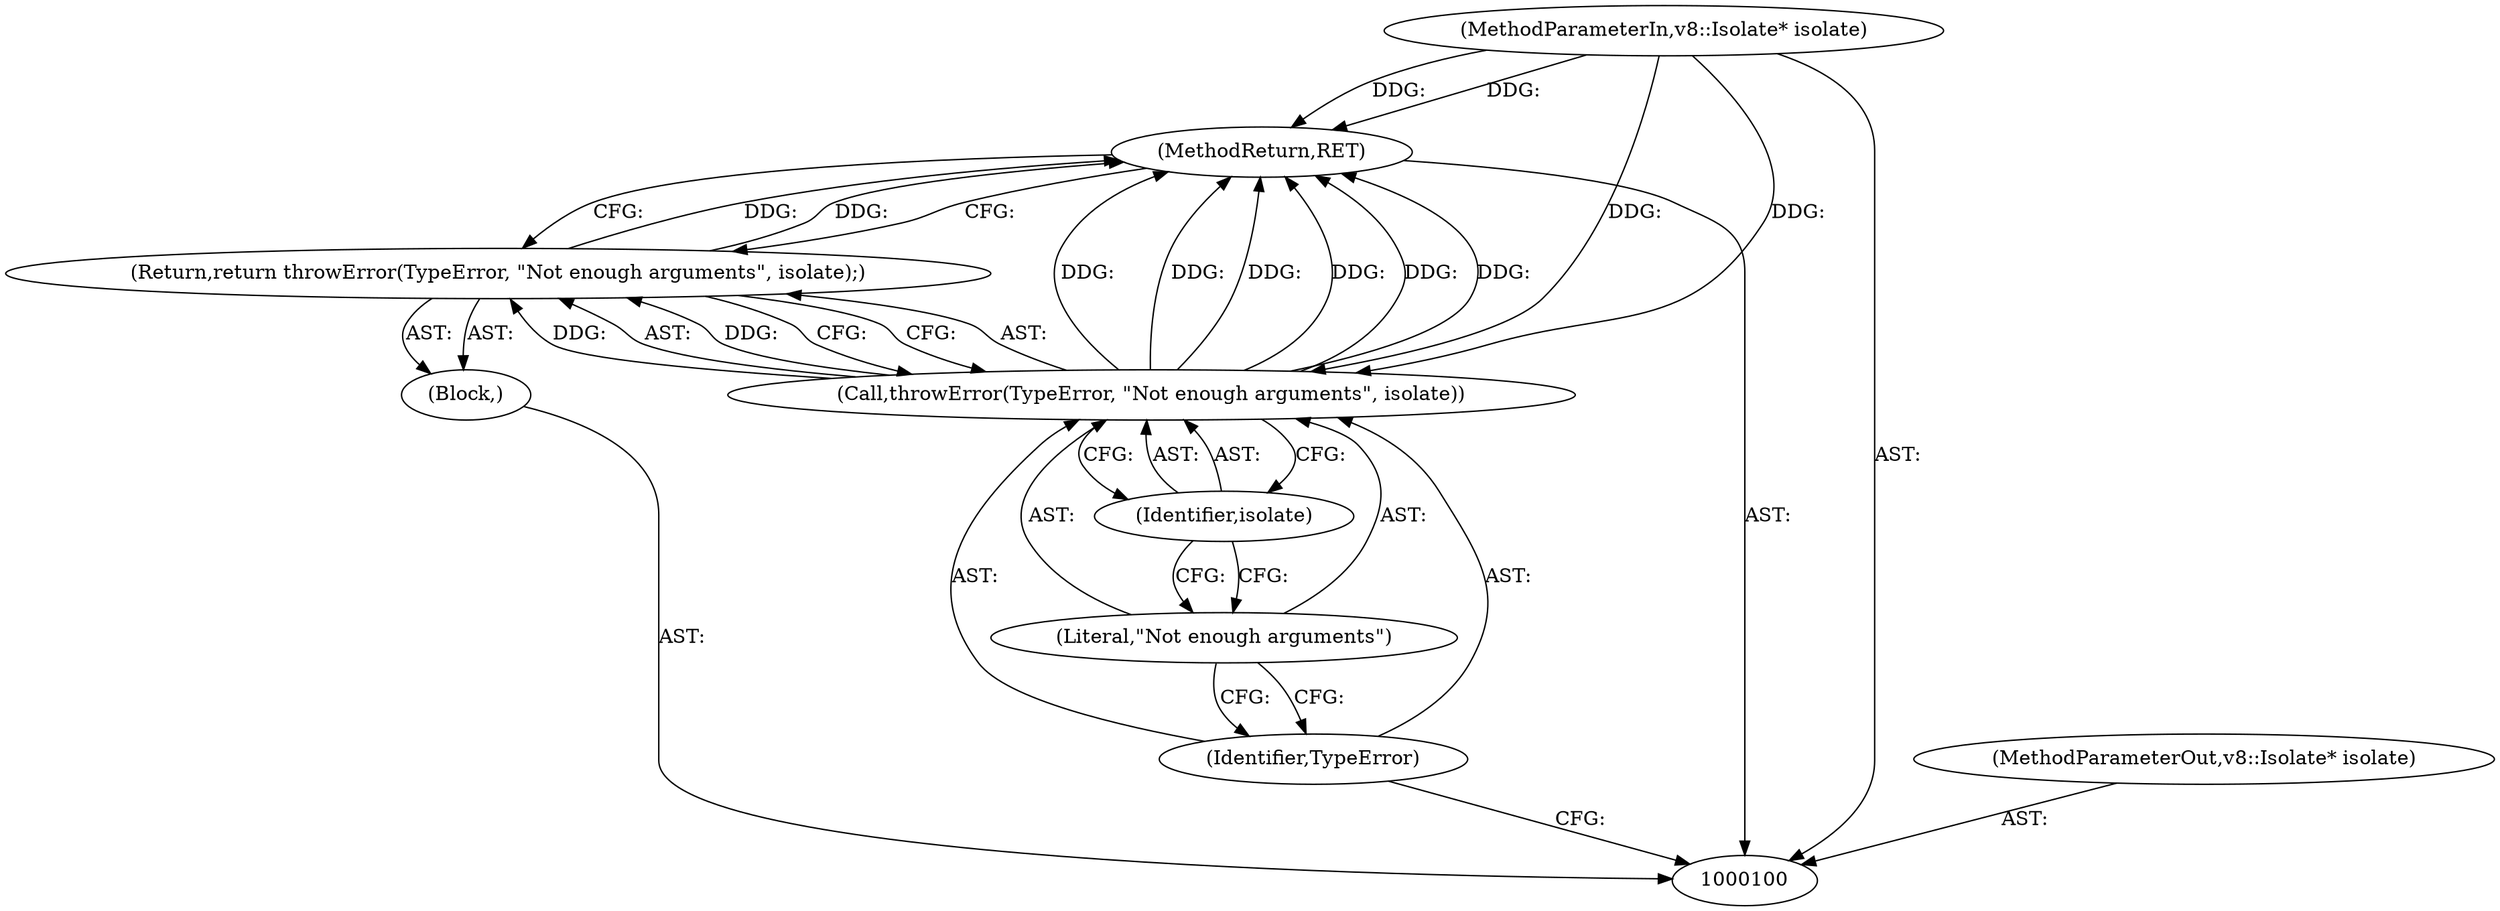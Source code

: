 digraph "0_Chrome_e9372a1bfd3588a80fcf49aa07321f0971dd6091_44" {
"1000108" [label="(MethodReturn,RET)"];
"1000101" [label="(MethodParameterIn,v8::Isolate* isolate)"];
"1000121" [label="(MethodParameterOut,v8::Isolate* isolate)"];
"1000102" [label="(Block,)"];
"1000104" [label="(Call,throwError(TypeError, \"Not enough arguments\", isolate))"];
"1000105" [label="(Identifier,TypeError)"];
"1000106" [label="(Literal,\"Not enough arguments\")"];
"1000103" [label="(Return,return throwError(TypeError, \"Not enough arguments\", isolate);)"];
"1000107" [label="(Identifier,isolate)"];
"1000108" -> "1000100"  [label="AST: "];
"1000108" -> "1000103"  [label="CFG: "];
"1000103" -> "1000108"  [label="DDG: "];
"1000104" -> "1000108"  [label="DDG: "];
"1000104" -> "1000108"  [label="DDG: "];
"1000104" -> "1000108"  [label="DDG: "];
"1000101" -> "1000108"  [label="DDG: "];
"1000101" -> "1000100"  [label="AST: "];
"1000101" -> "1000108"  [label="DDG: "];
"1000101" -> "1000104"  [label="DDG: "];
"1000121" -> "1000100"  [label="AST: "];
"1000102" -> "1000100"  [label="AST: "];
"1000103" -> "1000102"  [label="AST: "];
"1000104" -> "1000103"  [label="AST: "];
"1000104" -> "1000107"  [label="CFG: "];
"1000105" -> "1000104"  [label="AST: "];
"1000106" -> "1000104"  [label="AST: "];
"1000107" -> "1000104"  [label="AST: "];
"1000103" -> "1000104"  [label="CFG: "];
"1000104" -> "1000108"  [label="DDG: "];
"1000104" -> "1000108"  [label="DDG: "];
"1000104" -> "1000108"  [label="DDG: "];
"1000104" -> "1000103"  [label="DDG: "];
"1000101" -> "1000104"  [label="DDG: "];
"1000105" -> "1000104"  [label="AST: "];
"1000105" -> "1000100"  [label="CFG: "];
"1000106" -> "1000105"  [label="CFG: "];
"1000106" -> "1000104"  [label="AST: "];
"1000106" -> "1000105"  [label="CFG: "];
"1000107" -> "1000106"  [label="CFG: "];
"1000103" -> "1000102"  [label="AST: "];
"1000103" -> "1000104"  [label="CFG: "];
"1000104" -> "1000103"  [label="AST: "];
"1000108" -> "1000103"  [label="CFG: "];
"1000103" -> "1000108"  [label="DDG: "];
"1000104" -> "1000103"  [label="DDG: "];
"1000107" -> "1000104"  [label="AST: "];
"1000107" -> "1000106"  [label="CFG: "];
"1000104" -> "1000107"  [label="CFG: "];
}
